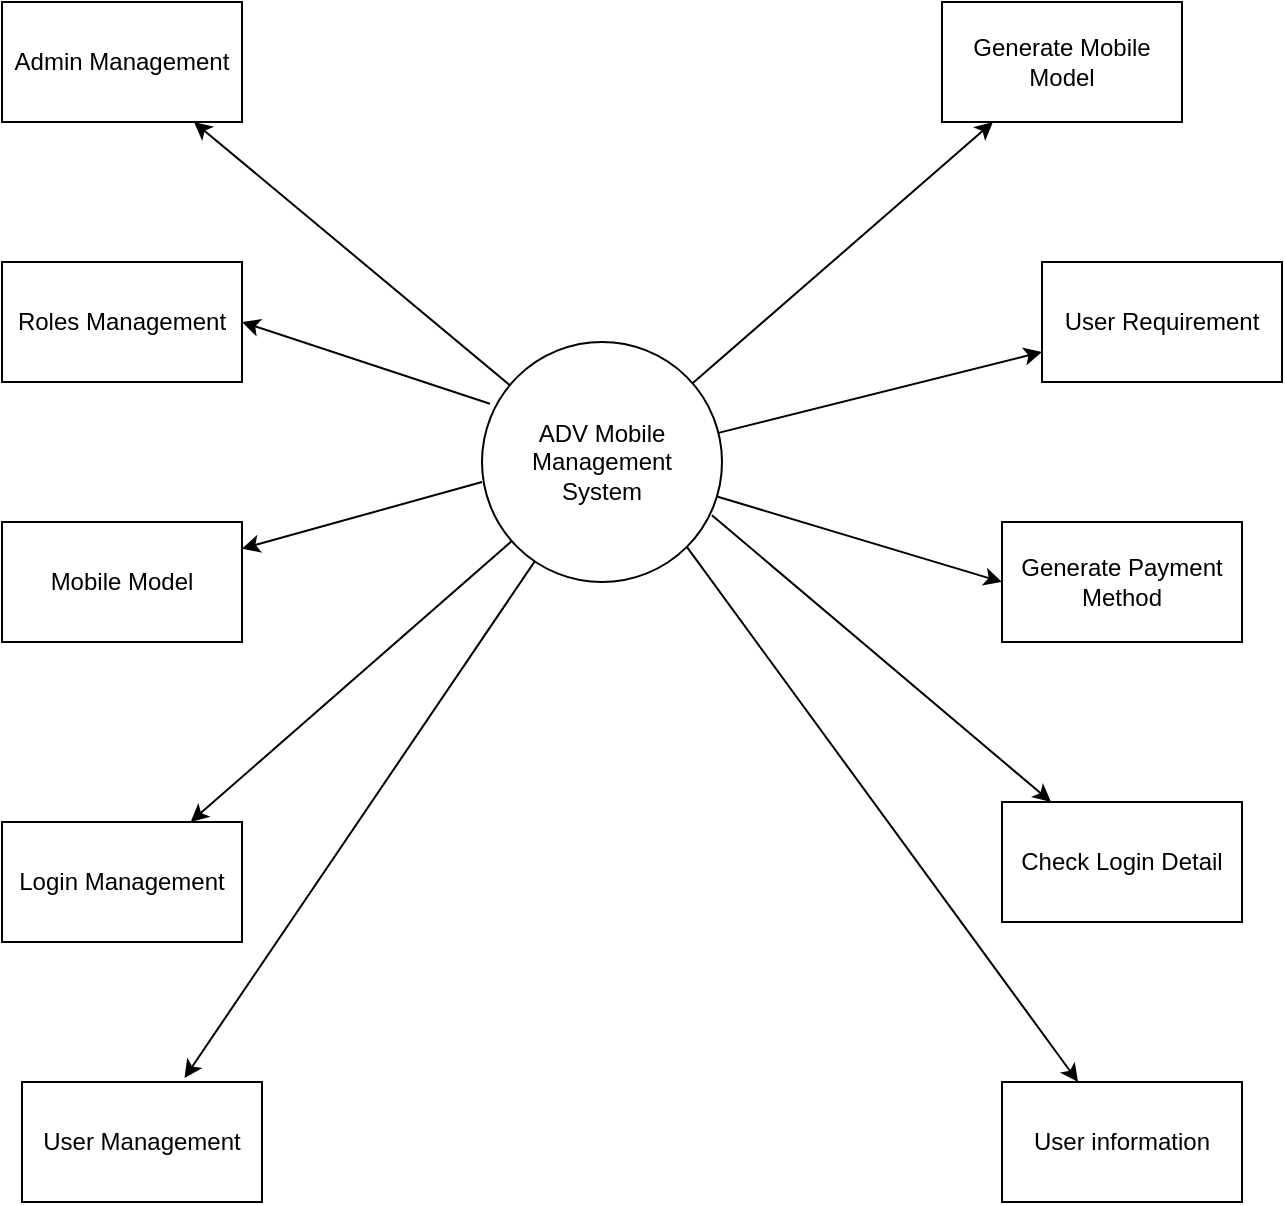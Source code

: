 <mxfile version="22.0.4" type="device">
  <diagram name="Page-1" id="sf2VvQ9ZQHHVnhNO1c6G">
    <mxGraphModel dx="880" dy="451" grid="1" gridSize="10" guides="1" tooltips="1" connect="1" arrows="1" fold="1" page="1" pageScale="1" pageWidth="850" pageHeight="1100" math="0" shadow="0">
      <root>
        <mxCell id="0" />
        <mxCell id="1" parent="0" />
        <mxCell id="wdWQjx0Zik-McCIRQADP-1" value="ADV Mobile Management&lt;br&gt;System&lt;br&gt;" style="ellipse;whiteSpace=wrap;html=1;aspect=fixed;" vertex="1" parent="1">
          <mxGeometry x="400" y="270" width="120" height="120" as="geometry" />
        </mxCell>
        <mxCell id="wdWQjx0Zik-McCIRQADP-2" value="Admin Management" style="rounded=0;whiteSpace=wrap;html=1;" vertex="1" parent="1">
          <mxGeometry x="160" y="100" width="120" height="60" as="geometry" />
        </mxCell>
        <mxCell id="wdWQjx0Zik-McCIRQADP-3" value="Roles Management" style="rounded=0;whiteSpace=wrap;html=1;" vertex="1" parent="1">
          <mxGeometry x="160" y="230" width="120" height="60" as="geometry" />
        </mxCell>
        <mxCell id="wdWQjx0Zik-McCIRQADP-4" value="Mobile Model" style="rounded=0;whiteSpace=wrap;html=1;" vertex="1" parent="1">
          <mxGeometry x="160" y="360" width="120" height="60" as="geometry" />
        </mxCell>
        <mxCell id="wdWQjx0Zik-McCIRQADP-5" value="Login Management" style="rounded=0;whiteSpace=wrap;html=1;" vertex="1" parent="1">
          <mxGeometry x="160" y="510" width="120" height="60" as="geometry" />
        </mxCell>
        <mxCell id="wdWQjx0Zik-McCIRQADP-6" value="User Management" style="rounded=0;whiteSpace=wrap;html=1;" vertex="1" parent="1">
          <mxGeometry x="170" y="640" width="120" height="60" as="geometry" />
        </mxCell>
        <mxCell id="wdWQjx0Zik-McCIRQADP-7" value="Generate Mobile Model" style="rounded=0;whiteSpace=wrap;html=1;" vertex="1" parent="1">
          <mxGeometry x="630" y="100" width="120" height="60" as="geometry" />
        </mxCell>
        <mxCell id="wdWQjx0Zik-McCIRQADP-8" value="User Requirement" style="rounded=0;whiteSpace=wrap;html=1;" vertex="1" parent="1">
          <mxGeometry x="680" y="230" width="120" height="60" as="geometry" />
        </mxCell>
        <mxCell id="wdWQjx0Zik-McCIRQADP-9" value="Generate Payment Method" style="rounded=0;whiteSpace=wrap;html=1;" vertex="1" parent="1">
          <mxGeometry x="660" y="360" width="120" height="60" as="geometry" />
        </mxCell>
        <mxCell id="wdWQjx0Zik-McCIRQADP-10" value="Check Login Detail" style="rounded=0;whiteSpace=wrap;html=1;" vertex="1" parent="1">
          <mxGeometry x="660" y="500" width="120" height="60" as="geometry" />
        </mxCell>
        <mxCell id="wdWQjx0Zik-McCIRQADP-11" value="User information" style="rounded=0;whiteSpace=wrap;html=1;" vertex="1" parent="1">
          <mxGeometry x="660" y="640" width="120" height="60" as="geometry" />
        </mxCell>
        <mxCell id="wdWQjx0Zik-McCIRQADP-12" value="" style="endArrow=classic;html=1;rounded=0;" edge="1" parent="1" source="wdWQjx0Zik-McCIRQADP-1" target="wdWQjx0Zik-McCIRQADP-8">
          <mxGeometry width="50" height="50" relative="1" as="geometry">
            <mxPoint x="400" y="460" as="sourcePoint" />
            <mxPoint x="450" y="410" as="targetPoint" />
          </mxGeometry>
        </mxCell>
        <mxCell id="wdWQjx0Zik-McCIRQADP-13" value="" style="endArrow=classic;html=1;rounded=0;entryX=0;entryY=0.5;entryDx=0;entryDy=0;" edge="1" parent="1" source="wdWQjx0Zik-McCIRQADP-1" target="wdWQjx0Zik-McCIRQADP-9">
          <mxGeometry width="50" height="50" relative="1" as="geometry">
            <mxPoint x="400" y="460" as="sourcePoint" />
            <mxPoint x="450" y="410" as="targetPoint" />
          </mxGeometry>
        </mxCell>
        <mxCell id="wdWQjx0Zik-McCIRQADP-14" value="" style="endArrow=classic;html=1;rounded=0;exitX=0.958;exitY=0.722;exitDx=0;exitDy=0;exitPerimeter=0;" edge="1" parent="1" source="wdWQjx0Zik-McCIRQADP-1" target="wdWQjx0Zik-McCIRQADP-10">
          <mxGeometry width="50" height="50" relative="1" as="geometry">
            <mxPoint x="400" y="460" as="sourcePoint" />
            <mxPoint x="450" y="410" as="targetPoint" />
          </mxGeometry>
        </mxCell>
        <mxCell id="wdWQjx0Zik-McCIRQADP-15" value="" style="endArrow=classic;html=1;rounded=0;exitX=1;exitY=1;exitDx=0;exitDy=0;" edge="1" parent="1" source="wdWQjx0Zik-McCIRQADP-1" target="wdWQjx0Zik-McCIRQADP-11">
          <mxGeometry width="50" height="50" relative="1" as="geometry">
            <mxPoint x="510" y="530" as="sourcePoint" />
            <mxPoint x="450" y="410" as="targetPoint" />
          </mxGeometry>
        </mxCell>
        <mxCell id="wdWQjx0Zik-McCIRQADP-16" value="" style="endArrow=classic;html=1;rounded=0;" edge="1" parent="1" source="wdWQjx0Zik-McCIRQADP-1" target="wdWQjx0Zik-McCIRQADP-7">
          <mxGeometry width="50" height="50" relative="1" as="geometry">
            <mxPoint x="400" y="340" as="sourcePoint" />
            <mxPoint x="450" y="290" as="targetPoint" />
          </mxGeometry>
        </mxCell>
        <mxCell id="wdWQjx0Zik-McCIRQADP-17" value="" style="endArrow=classic;html=1;rounded=0;" edge="1" parent="1" source="wdWQjx0Zik-McCIRQADP-1" target="wdWQjx0Zik-McCIRQADP-2">
          <mxGeometry width="50" height="50" relative="1" as="geometry">
            <mxPoint x="400" y="340" as="sourcePoint" />
            <mxPoint x="450" y="290" as="targetPoint" />
          </mxGeometry>
        </mxCell>
        <mxCell id="wdWQjx0Zik-McCIRQADP-18" value="" style="endArrow=classic;html=1;rounded=0;entryX=1;entryY=0.5;entryDx=0;entryDy=0;exitX=0.033;exitY=0.257;exitDx=0;exitDy=0;exitPerimeter=0;" edge="1" parent="1" source="wdWQjx0Zik-McCIRQADP-1" target="wdWQjx0Zik-McCIRQADP-3">
          <mxGeometry width="50" height="50" relative="1" as="geometry">
            <mxPoint x="400" y="340" as="sourcePoint" />
            <mxPoint x="450" y="290" as="targetPoint" />
          </mxGeometry>
        </mxCell>
        <mxCell id="wdWQjx0Zik-McCIRQADP-19" value="" style="endArrow=classic;html=1;rounded=0;" edge="1" parent="1" target="wdWQjx0Zik-McCIRQADP-4">
          <mxGeometry width="50" height="50" relative="1" as="geometry">
            <mxPoint x="400" y="340" as="sourcePoint" />
            <mxPoint x="450" y="290" as="targetPoint" />
          </mxGeometry>
        </mxCell>
        <mxCell id="wdWQjx0Zik-McCIRQADP-20" value="" style="endArrow=classic;html=1;rounded=0;" edge="1" parent="1" source="wdWQjx0Zik-McCIRQADP-1" target="wdWQjx0Zik-McCIRQADP-5">
          <mxGeometry width="50" height="50" relative="1" as="geometry">
            <mxPoint x="400" y="340" as="sourcePoint" />
            <mxPoint x="450" y="290" as="targetPoint" />
          </mxGeometry>
        </mxCell>
        <mxCell id="wdWQjx0Zik-McCIRQADP-21" value="" style="endArrow=classic;html=1;rounded=0;" edge="1" parent="1" source="wdWQjx0Zik-McCIRQADP-1">
          <mxGeometry width="50" height="50" relative="1" as="geometry">
            <mxPoint x="400" y="428" as="sourcePoint" />
            <mxPoint x="251.25" y="638" as="targetPoint" />
          </mxGeometry>
        </mxCell>
      </root>
    </mxGraphModel>
  </diagram>
</mxfile>

